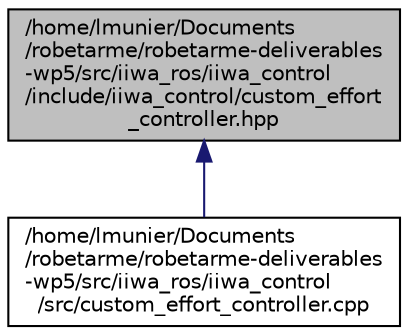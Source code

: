digraph "/home/lmunier/Documents/robetarme/robetarme-deliverables-wp5/src/iiwa_ros/iiwa_control/include/iiwa_control/custom_effort_controller.hpp"
{
 // LATEX_PDF_SIZE
  edge [fontname="Helvetica",fontsize="10",labelfontname="Helvetica",labelfontsize="10"];
  node [fontname="Helvetica",fontsize="10",shape=record];
  Node1 [label="/home/lmunier/Documents\l/robetarme/robetarme-deliverables\l-wp5/src/iiwa_ros/iiwa_control\l/include/iiwa_control/custom_effort\l_controller.hpp",height=0.2,width=0.4,color="black", fillcolor="grey75", style="filled", fontcolor="black",tooltip=" "];
  Node1 -> Node2 [dir="back",color="midnightblue",fontsize="10",style="solid",fontname="Helvetica"];
  Node2 [label="/home/lmunier/Documents\l/robetarme/robetarme-deliverables\l-wp5/src/iiwa_ros/iiwa_control\l/src/custom_effort_controller.cpp",height=0.2,width=0.4,color="black", fillcolor="white", style="filled",URL="$custom__effort__controller_8cpp.html",tooltip=" "];
}
